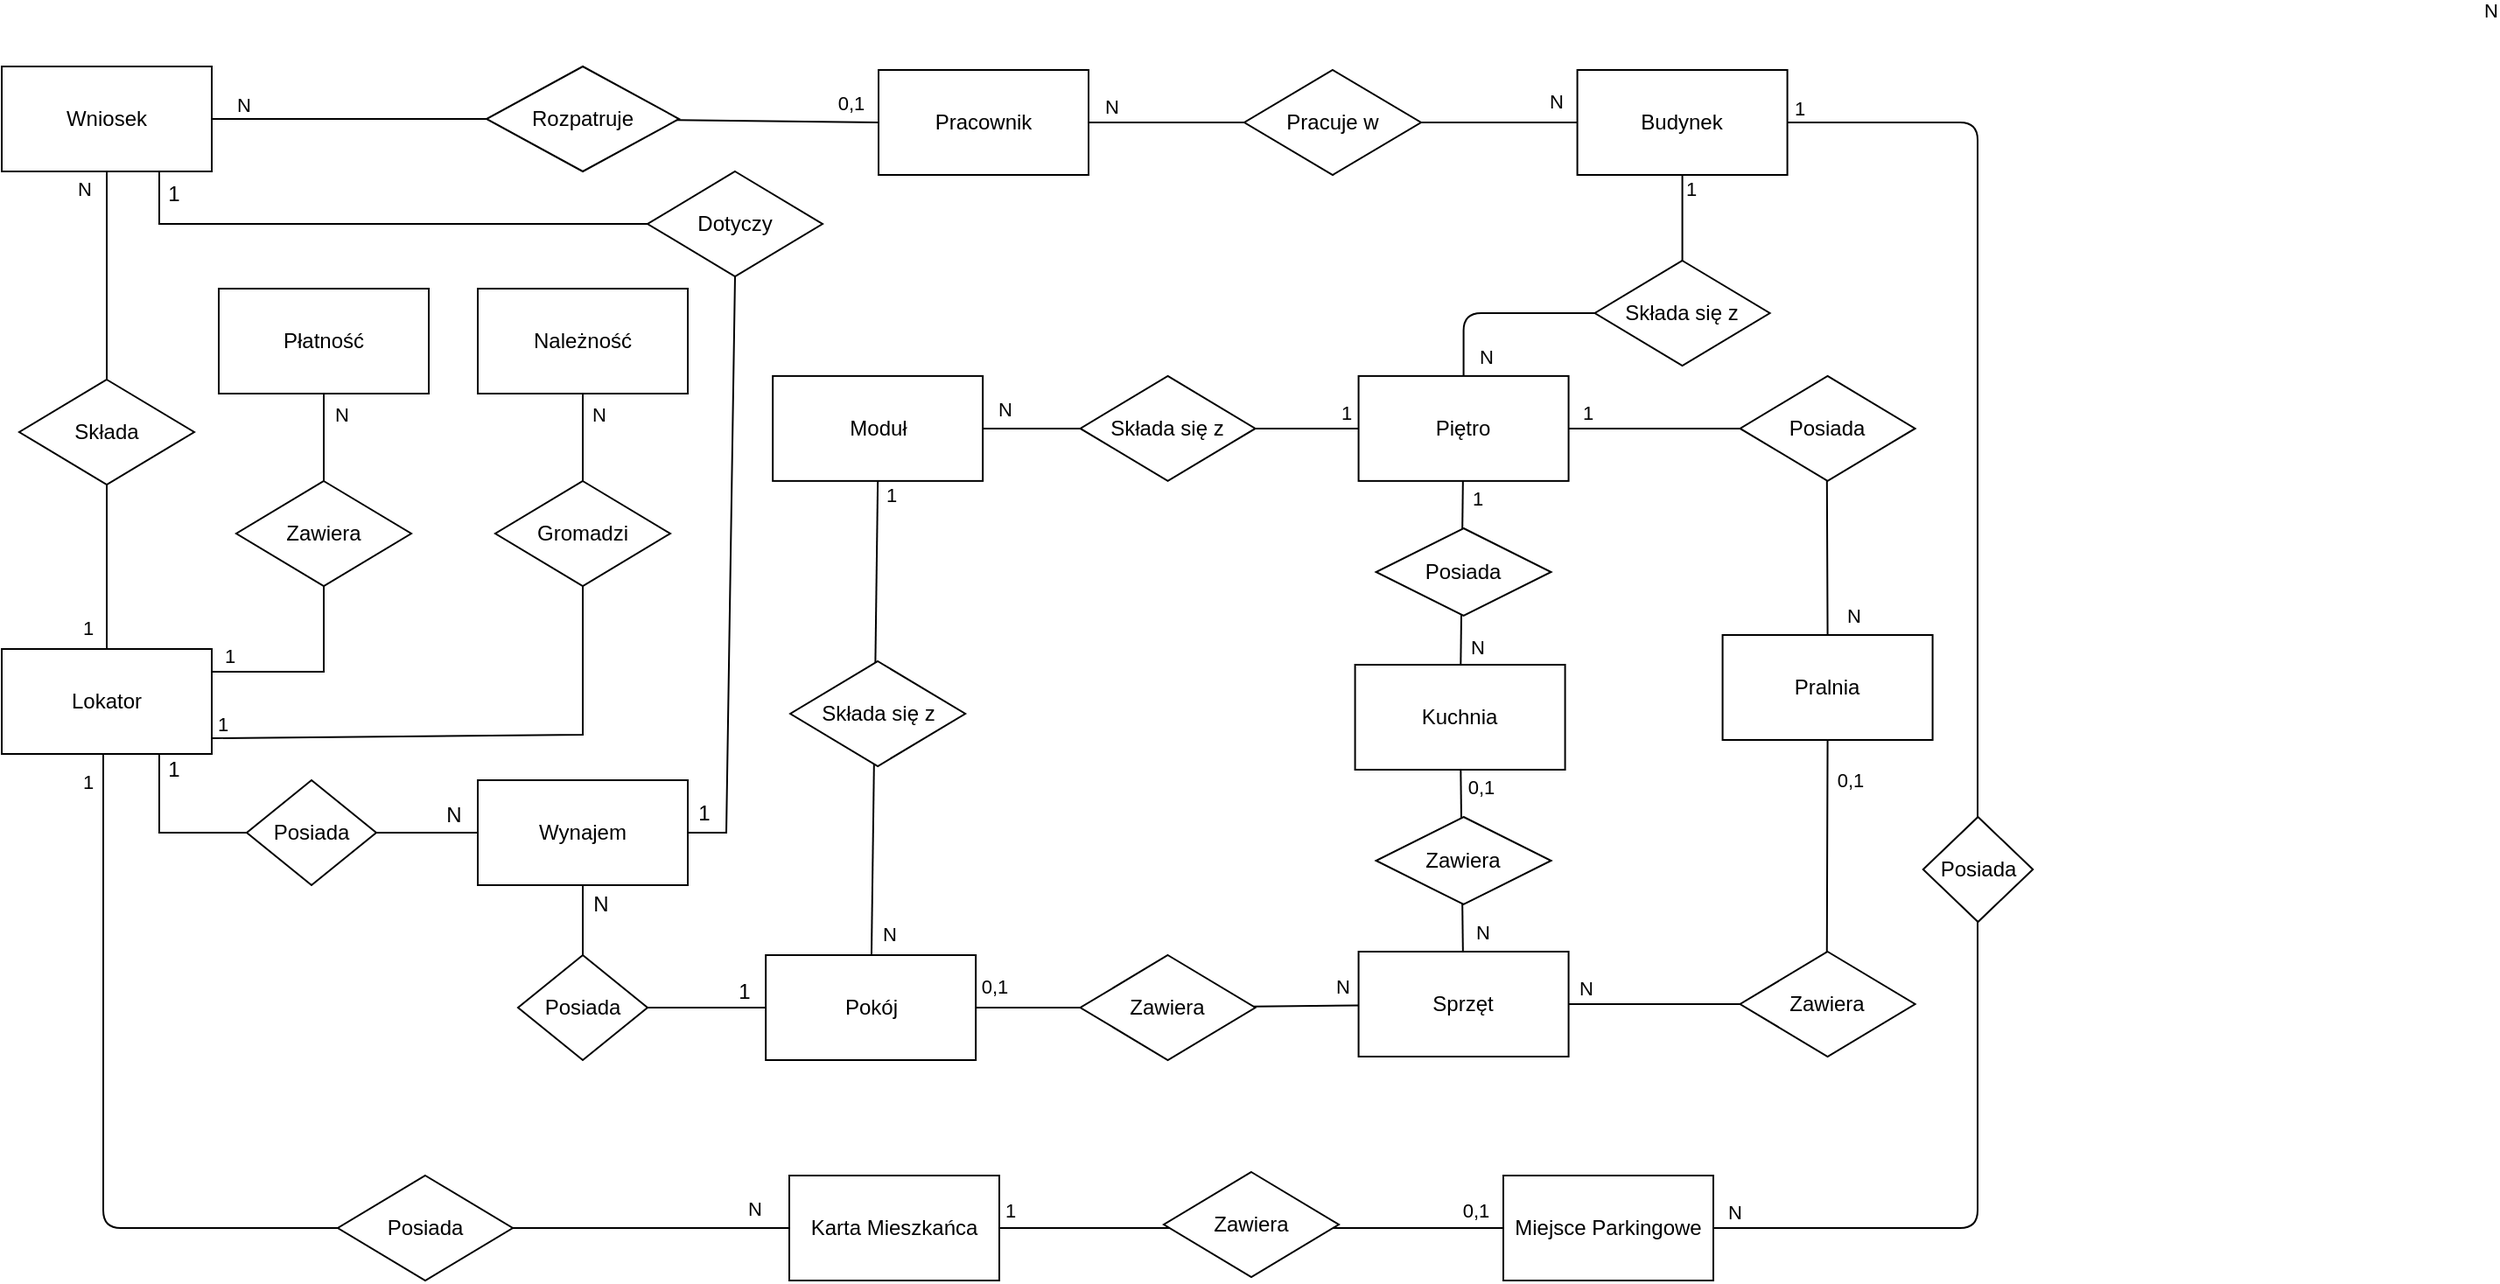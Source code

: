 <mxfile version="20.2.3" type="device"><diagram id="ybUsXqA0TqOhn0pLcdxy" name="Strona-1"><mxGraphModel dx="1185" dy="1541" grid="0" gridSize="10" guides="1" tooltips="1" connect="1" arrows="1" fold="1" page="1" pageScale="1" pageWidth="1169" pageHeight="827" math="0" shadow="0"><root><mxCell id="0"/><mxCell id="1" parent="0"/><mxCell id="5i0hi59sE8TKpZshIK6j-17" value="Budynek" style="rounded=0;whiteSpace=wrap;html=1;" parent="1" vertex="1"><mxGeometry x="905.29" y="32" width="120" height="60" as="geometry"/></mxCell><mxCell id="5i0hi59sE8TKpZshIK6j-18" value="Piętro" style="rounded=0;whiteSpace=wrap;html=1;" parent="1" vertex="1"><mxGeometry x="780.29" y="206.94" width="120" height="60" as="geometry"/></mxCell><mxCell id="5i0hi59sE8TKpZshIK6j-19" value="Moduł" style="rounded=0;whiteSpace=wrap;html=1;" parent="1" vertex="1"><mxGeometry x="445.57" y="206.94" width="120" height="60" as="geometry"/></mxCell><mxCell id="5i0hi59sE8TKpZshIK6j-20" value="Pokój" style="rounded=0;whiteSpace=wrap;html=1;" parent="1" vertex="1"><mxGeometry x="441.57" y="538" width="120" height="60" as="geometry"/></mxCell><mxCell id="5i0hi59sE8TKpZshIK6j-21" value="Wniosek" style="rounded=0;whiteSpace=wrap;html=1;" parent="1" vertex="1"><mxGeometry x="5.0" y="30" width="120" height="60" as="geometry"/></mxCell><mxCell id="5i0hi59sE8TKpZshIK6j-23" value="Lokator" style="rounded=0;whiteSpace=wrap;html=1;" parent="1" vertex="1"><mxGeometry x="5.0" y="363" width="120" height="60" as="geometry"/></mxCell><mxCell id="5i0hi59sE8TKpZshIK6j-24" value="Kuchnia" style="rounded=0;whiteSpace=wrap;html=1;" parent="1" vertex="1"><mxGeometry x="778.29" y="372" width="120" height="60" as="geometry"/></mxCell><mxCell id="5i0hi59sE8TKpZshIK6j-25" value="Pralnia" style="rounded=0;whiteSpace=wrap;html=1;" parent="1" vertex="1"><mxGeometry x="988.29" y="355" width="120" height="60" as="geometry"/></mxCell><mxCell id="5i0hi59sE8TKpZshIK6j-29" value="" style="endArrow=none;html=1;" parent="1" source="5i0hi59sE8TKpZshIK6j-24" target="5i0hi59sE8TKpZshIK6j-18" edge="1"><mxGeometry width="50" height="50" relative="1" as="geometry"><mxPoint x="742.29" y="451" as="sourcePoint"/><mxPoint x="792.29" y="401" as="targetPoint"/></mxGeometry></mxCell><mxCell id="KGe45JPa1zrBb4UBkDCg-5" value="1" style="edgeLabel;html=1;align=center;verticalAlign=middle;resizable=0;points=[];" parent="5i0hi59sE8TKpZshIK6j-29" vertex="1" connectable="0"><mxGeometry x="0.851" relative="1" as="geometry"><mxPoint x="8" y="2" as="offset"/></mxGeometry></mxCell><mxCell id="KGe45JPa1zrBb4UBkDCg-6" value="N" style="edgeLabel;html=1;align=center;verticalAlign=middle;resizable=0;points=[];" parent="5i0hi59sE8TKpZshIK6j-29" vertex="1" connectable="0"><mxGeometry x="-0.698" relative="1" as="geometry"><mxPoint x="9" y="6" as="offset"/></mxGeometry></mxCell><mxCell id="5i0hi59sE8TKpZshIK6j-30" value="" style="endArrow=none;html=1;exitX=0.5;exitY=0;exitDx=0;exitDy=0;" parent="1" source="5i0hi59sE8TKpZshIK6j-25" target="5i0hi59sE8TKpZshIK6j-18" edge="1"><mxGeometry width="50" height="50" relative="1" as="geometry"><mxPoint x="1066.29" y="309" as="sourcePoint"/><mxPoint x="831.79" y="349.94" as="targetPoint"/><Array as="points"><mxPoint x="1047.79" y="236.94"/></Array></mxGeometry></mxCell><mxCell id="KGe45JPa1zrBb4UBkDCg-13" value="1" style="edgeLabel;html=1;align=center;verticalAlign=middle;resizable=0;points=[];" parent="5i0hi59sE8TKpZshIK6j-30" vertex="1" connectable="0"><mxGeometry x="0.695" relative="1" as="geometry"><mxPoint x="-30" y="-9" as="offset"/></mxGeometry></mxCell><mxCell id="KGe45JPa1zrBb4UBkDCg-14" value="N" style="edgeLabel;html=1;align=center;verticalAlign=middle;resizable=0;points=[];" parent="5i0hi59sE8TKpZshIK6j-30" vertex="1" connectable="0"><mxGeometry x="-0.488" relative="1" as="geometry"><mxPoint x="379" y="-289" as="offset"/></mxGeometry></mxCell><mxCell id="5i0hi59sE8TKpZshIK6j-32" value="" style="endArrow=none;html=1;entryX=0.5;entryY=1;entryDx=0;entryDy=0;" parent="1" source="5i0hi59sE8TKpZshIK6j-20" target="5i0hi59sE8TKpZshIK6j-19" edge="1"><mxGeometry width="50" height="50" relative="1" as="geometry"><mxPoint x="609.57" y="568" as="sourcePoint"/><mxPoint x="501.57" y="387" as="targetPoint"/><Array as="points"/></mxGeometry></mxCell><mxCell id="KGe45JPa1zrBb4UBkDCg-1" value="1" style="edgeLabel;html=1;align=center;verticalAlign=middle;resizable=0;points=[];" parent="5i0hi59sE8TKpZshIK6j-32" vertex="1" connectable="0"><mxGeometry x="0.792" relative="1" as="geometry"><mxPoint x="8" y="-20" as="offset"/></mxGeometry></mxCell><mxCell id="KGe45JPa1zrBb4UBkDCg-2" value="N" style="edgeLabel;html=1;align=center;verticalAlign=middle;resizable=0;points=[];" parent="5i0hi59sE8TKpZshIK6j-32" vertex="1" connectable="0"><mxGeometry x="-0.681" relative="1" as="geometry"><mxPoint x="9" y="31" as="offset"/></mxGeometry></mxCell><mxCell id="5i0hi59sE8TKpZshIK6j-33" value="" style="endArrow=none;html=1;startArrow=none;exitX=0;exitY=0.5;exitDx=0;exitDy=0;" parent="1" source="6JrAORq_yr4ctaoqI3wt-42" target="5i0hi59sE8TKpZshIK6j-18" edge="1"><mxGeometry width="50" height="50" relative="1" as="geometry"><mxPoint x="954.79" y="202" as="sourcePoint"/><mxPoint x="869.79" y="261" as="targetPoint"/><Array as="points"><mxPoint x="840.29" y="171"/><mxPoint x="840.29" y="202"/></Array></mxGeometry></mxCell><mxCell id="KGe45JPa1zrBb4UBkDCg-16" value="N" style="edgeLabel;html=1;align=center;verticalAlign=middle;resizable=0;points=[];" parent="5i0hi59sE8TKpZshIK6j-33" vertex="1" connectable="0"><mxGeometry x="0.39" relative="1" as="geometry"><mxPoint x="12" y="23" as="offset"/></mxGeometry></mxCell><mxCell id="5i0hi59sE8TKpZshIK6j-35" value="Pracownik" style="rounded=0;whiteSpace=wrap;html=1;" parent="1" vertex="1"><mxGeometry x="506" y="32" width="120" height="60" as="geometry"/></mxCell><mxCell id="5i0hi59sE8TKpZshIK6j-36" value="" style="endArrow=none;html=1;entryX=0;entryY=0.5;entryDx=0;entryDy=0;" parent="1" source="5i0hi59sE8TKpZshIK6j-21" target="6JrAORq_yr4ctaoqI3wt-1" edge="1"><mxGeometry width="50" height="50" relative="1" as="geometry"><mxPoint x="398.0" y="744" as="sourcePoint"/><mxPoint x="215.28" y="58" as="targetPoint"/></mxGeometry></mxCell><mxCell id="KGe45JPa1zrBb4UBkDCg-19" value="0,1" style="edgeLabel;html=1;align=center;verticalAlign=middle;resizable=0;points=[];" parent="5i0hi59sE8TKpZshIK6j-36" vertex="1" connectable="0"><mxGeometry x="-0.427" relative="1" as="geometry"><mxPoint x="320" y="-9" as="offset"/></mxGeometry></mxCell><mxCell id="KGe45JPa1zrBb4UBkDCg-20" value="N" style="edgeLabel;html=1;align=center;verticalAlign=middle;resizable=0;points=[];" parent="5i0hi59sE8TKpZshIK6j-36" vertex="1" connectable="0"><mxGeometry x="-0.752" relative="1" as="geometry"><mxPoint x="-2" y="-8" as="offset"/></mxGeometry></mxCell><mxCell id="5i0hi59sE8TKpZshIK6j-37" value="" style="endArrow=none;html=1;startArrow=none;exitX=1;exitY=0.5;exitDx=0;exitDy=0;" parent="1" source="6JrAORq_yr4ctaoqI3wt-29" target="5i0hi59sE8TKpZshIK6j-17" edge="1"><mxGeometry width="50" height="50" relative="1" as="geometry"><mxPoint x="800.79" y="92" as="sourcePoint"/><mxPoint x="829.29" y="356" as="targetPoint"/></mxGeometry></mxCell><mxCell id="5i0hi59sE8TKpZshIK6j-42" value="Należność" style="rounded=0;whiteSpace=wrap;html=1;" parent="1" vertex="1"><mxGeometry x="277" y="157" width="120" height="60" as="geometry"/></mxCell><mxCell id="5i0hi59sE8TKpZshIK6j-54" value="Miejsce Parkingowe" style="rounded=0;whiteSpace=wrap;html=1;" parent="1" vertex="1"><mxGeometry x="863" y="664" width="120" height="60" as="geometry"/></mxCell><mxCell id="5i0hi59sE8TKpZshIK6j-55" value="" style="endArrow=none;html=1;startArrow=none;entryX=0;entryY=0.5;entryDx=0;entryDy=0;" parent="1" target="5i0hi59sE8TKpZshIK6j-54" edge="1"><mxGeometry width="50" height="50" relative="1" as="geometry"><mxPoint x="565" y="694" as="sourcePoint"/><mxPoint x="853" y="694" as="targetPoint"/></mxGeometry></mxCell><mxCell id="KGe45JPa1zrBb4UBkDCg-23" value="N" style="edgeLabel;html=1;align=center;verticalAlign=middle;resizable=0;points=[];" parent="5i0hi59sE8TKpZshIK6j-55" vertex="1" connectable="0"><mxGeometry x="0.52" relative="1" as="geometry"><mxPoint x="-357" y="-11" as="offset"/></mxGeometry></mxCell><mxCell id="KGe45JPa1zrBb4UBkDCg-24" value="0,1" style="edgeLabel;html=1;align=center;verticalAlign=middle;resizable=0;points=[];" parent="5i0hi59sE8TKpZshIK6j-55" vertex="1" connectable="0"><mxGeometry x="0.551" relative="1" as="geometry"><mxPoint x="51" y="-10" as="offset"/></mxGeometry></mxCell><mxCell id="5i0hi59sE8TKpZshIK6j-56" value="" style="endArrow=none;html=1;edgeStyle=elbowEdgeStyle;exitX=1;exitY=0.5;exitDx=0;exitDy=0;" parent="1" source="5i0hi59sE8TKpZshIK6j-54" target="5i0hi59sE8TKpZshIK6j-17" edge="1"><mxGeometry width="50" height="50" relative="1" as="geometry"><mxPoint x="988" y="694" as="sourcePoint"/><mxPoint x="899.29" y="323" as="targetPoint"/><Array as="points"><mxPoint x="1134" y="405"/><mxPoint x="1165.29" y="227"/><mxPoint x="1198.29" y="230"/><mxPoint x="1209.29" y="292"/><mxPoint x="1130.29" y="225"/><mxPoint x="1075.29" y="303"/></Array></mxGeometry></mxCell><mxCell id="KGe45JPa1zrBb4UBkDCg-21" value="1" style="edgeLabel;html=1;align=center;verticalAlign=middle;resizable=0;points=[];" parent="5i0hi59sE8TKpZshIK6j-56" vertex="1" connectable="0"><mxGeometry x="0.966" relative="1" as="geometry"><mxPoint x="-9" y="-8" as="offset"/></mxGeometry></mxCell><mxCell id="KGe45JPa1zrBb4UBkDCg-22" value="N" style="edgeLabel;html=1;align=center;verticalAlign=middle;resizable=0;points=[];" parent="5i0hi59sE8TKpZshIK6j-56" vertex="1" connectable="0"><mxGeometry x="-0.979" relative="1" as="geometry"><mxPoint x="2" y="-9" as="offset"/></mxGeometry></mxCell><mxCell id="5i0hi59sE8TKpZshIK6j-62" value="Sprzęt" style="rounded=0;whiteSpace=wrap;html=1;" parent="1" vertex="1"><mxGeometry x="780.29" y="536" width="120" height="60" as="geometry"/></mxCell><mxCell id="5i0hi59sE8TKpZshIK6j-63" value="" style="endArrow=none;html=1;startArrow=none;" parent="1" source="6JrAORq_yr4ctaoqI3wt-66" target="5i0hi59sE8TKpZshIK6j-20" edge="1"><mxGeometry width="50" height="50" relative="1" as="geometry"><mxPoint x="740.29" y="539" as="sourcePoint"/><mxPoint x="790.29" y="489" as="targetPoint"/></mxGeometry></mxCell><mxCell id="KGe45JPa1zrBb4UBkDCg-8" value="0,1" style="edgeLabel;html=1;align=center;verticalAlign=middle;resizable=0;points=[];" parent="5i0hi59sE8TKpZshIK6j-63" vertex="1" connectable="0"><mxGeometry x="0.557" relative="1" as="geometry"><mxPoint x="-3" y="-12" as="offset"/></mxGeometry></mxCell><mxCell id="5i0hi59sE8TKpZshIK6j-64" value="" style="endArrow=none;html=1;" parent="1" source="5i0hi59sE8TKpZshIK6j-62" target="5i0hi59sE8TKpZshIK6j-24" edge="1"><mxGeometry width="50" height="50" relative="1" as="geometry"><mxPoint x="707.29" y="541" as="sourcePoint"/><mxPoint x="757.29" y="491" as="targetPoint"/></mxGeometry></mxCell><mxCell id="KGe45JPa1zrBb4UBkDCg-3" value="0,1" style="edgeLabel;html=1;align=center;verticalAlign=middle;resizable=0;points=[];" parent="5i0hi59sE8TKpZshIK6j-64" vertex="1" connectable="0"><mxGeometry x="0.767" relative="1" as="geometry"><mxPoint x="11" y="-2" as="offset"/></mxGeometry></mxCell><mxCell id="KGe45JPa1zrBb4UBkDCg-4" value="N" style="edgeLabel;html=1;align=center;verticalAlign=middle;resizable=0;points=[];" parent="5i0hi59sE8TKpZshIK6j-64" vertex="1" connectable="0"><mxGeometry x="-0.607" relative="1" as="geometry"><mxPoint x="11" y="9" as="offset"/></mxGeometry></mxCell><mxCell id="5i0hi59sE8TKpZshIK6j-65" value="" style="endArrow=none;html=1;exitX=1;exitY=0.5;exitDx=0;exitDy=0;entryX=0.5;entryY=1;entryDx=0;entryDy=0;" parent="1" source="5i0hi59sE8TKpZshIK6j-62" target="5i0hi59sE8TKpZshIK6j-25" edge="1"><mxGeometry width="50" height="50" relative="1" as="geometry"><mxPoint x="746.79" y="541" as="sourcePoint"/><mxPoint x="1023.79" y="486.546" as="targetPoint"/><Array as="points"><mxPoint x="1047.79" y="566"/></Array></mxGeometry></mxCell><mxCell id="KGe45JPa1zrBb4UBkDCg-37" value="0,1" style="edgeLabel;html=1;align=center;verticalAlign=middle;resizable=0;points=[];" parent="5i0hi59sE8TKpZshIK6j-65" vertex="1" connectable="0"><mxGeometry x="0.39" y="1" relative="1" as="geometry"><mxPoint x="14" y="-68" as="offset"/></mxGeometry></mxCell><mxCell id="KGe45JPa1zrBb4UBkDCg-38" value="N" style="edgeLabel;html=1;align=center;verticalAlign=middle;resizable=0;points=[];" parent="5i0hi59sE8TKpZshIK6j-65" vertex="1" connectable="0"><mxGeometry x="-0.547" relative="1" as="geometry"><mxPoint x="-58" y="-9" as="offset"/></mxGeometry></mxCell><mxCell id="5i0hi59sE8TKpZshIK6j-71" value="Extends" style="endArrow=none;endSize=16;endFill=0;noLabel=1;fontColor=none;labelBackgroundColor=none;entryX=0.5;entryY=1;entryDx=0;entryDy=0;" parent="1" source="5i0hi59sE8TKpZshIK6j-23" target="5i0hi59sE8TKpZshIK6j-21" edge="1"><mxGeometry x="0.191" y="40" width="160" relative="1" as="geometry"><mxPoint x="5.0" y="229" as="sourcePoint"/><mxPoint x="107.0" y="249" as="targetPoint"/><mxPoint as="offset"/></mxGeometry></mxCell><mxCell id="KGe45JPa1zrBb4UBkDCg-33" value="1" style="edgeLabel;html=1;align=center;verticalAlign=middle;resizable=0;points=[];" parent="5i0hi59sE8TKpZshIK6j-71" vertex="1" connectable="0"><mxGeometry x="-0.844" y="1" relative="1" as="geometry"><mxPoint x="-10" y="9" as="offset"/></mxGeometry></mxCell><mxCell id="KGe45JPa1zrBb4UBkDCg-34" value="N" style="edgeLabel;html=1;align=center;verticalAlign=middle;resizable=0;points=[];" parent="5i0hi59sE8TKpZshIK6j-71" vertex="1" connectable="0"><mxGeometry x="0.912" y="1" relative="1" as="geometry"><mxPoint x="-12" y="-2" as="offset"/></mxGeometry></mxCell><mxCell id="6JrAORq_yr4ctaoqI3wt-1" value="Rozpatruje" style="rhombus;whiteSpace=wrap;html=1;" parent="1" vertex="1"><mxGeometry x="282" y="30" width="110" height="60" as="geometry"/></mxCell><mxCell id="6JrAORq_yr4ctaoqI3wt-18" value="" style="endArrow=none;html=1;rounded=0;entryX=0;entryY=0.5;entryDx=0;entryDy=0;" parent="1" source="6JrAORq_yr4ctaoqI3wt-1" target="5i0hi59sE8TKpZshIK6j-35" edge="1"><mxGeometry width="50" height="50" relative="1" as="geometry"><mxPoint x="502.29" y="201" as="sourcePoint"/><mxPoint x="552.29" y="151" as="targetPoint"/></mxGeometry></mxCell><mxCell id="6JrAORq_yr4ctaoqI3wt-19" value="Składa" style="rhombus;whiteSpace=wrap;html=1;" parent="1" vertex="1"><mxGeometry x="15.0" y="209" width="100" height="60" as="geometry"/></mxCell><mxCell id="6JrAORq_yr4ctaoqI3wt-25" value="Posiada" style="rhombus;whiteSpace=wrap;html=1;" parent="1" vertex="1"><mxGeometry x="1102.88" y="459" width="62.71" height="60" as="geometry"/></mxCell><mxCell id="6JrAORq_yr4ctaoqI3wt-29" value="Pracuje w" style="rhombus;whiteSpace=wrap;html=1;" parent="1" vertex="1"><mxGeometry x="715" y="32" width="101" height="60" as="geometry"/></mxCell><mxCell id="6JrAORq_yr4ctaoqI3wt-39" value="" style="endArrow=none;html=1;" parent="1" source="5i0hi59sE8TKpZshIK6j-35" target="6JrAORq_yr4ctaoqI3wt-29" edge="1"><mxGeometry width="50" height="50" relative="1" as="geometry"><mxPoint x="737.29" y="56.481" as="sourcePoint"/><mxPoint x="991.29" y="58.519" as="targetPoint"/></mxGeometry></mxCell><mxCell id="6JrAORq_yr4ctaoqI3wt-40" value="N" style="edgeLabel;html=1;align=center;verticalAlign=middle;resizable=0;points=[];" parent="6JrAORq_yr4ctaoqI3wt-39" vertex="1" connectable="0"><mxGeometry x="-0.522" relative="1" as="geometry"><mxPoint x="-9" y="-9" as="offset"/></mxGeometry></mxCell><mxCell id="6JrAORq_yr4ctaoqI3wt-41" value="N" style="edgeLabel;html=1;align=center;verticalAlign=middle;resizable=0;points=[];" parent="6JrAORq_yr4ctaoqI3wt-39" vertex="1" connectable="0"><mxGeometry x="-0.133" relative="1" as="geometry"><mxPoint x="228" y="-12" as="offset"/></mxGeometry></mxCell><mxCell id="6JrAORq_yr4ctaoqI3wt-43" value="Składa się z" style="rhombus;whiteSpace=wrap;html=1;" parent="1" vertex="1"><mxGeometry x="455.57" y="370" width="100" height="60" as="geometry"/></mxCell><mxCell id="6JrAORq_yr4ctaoqI3wt-48" value="" style="endArrow=none;html=1;entryX=0;entryY=0.5;entryDx=0;entryDy=0;exitX=1;exitY=0.5;exitDx=0;exitDy=0;" parent="1" source="5i0hi59sE8TKpZshIK6j-19" target="5i0hi59sE8TKpZshIK6j-18" edge="1"><mxGeometry width="50" height="50" relative="1" as="geometry"><mxPoint x="678.29" y="301.94" as="sourcePoint"/><mxPoint x="682.29" y="298.945" as="targetPoint"/></mxGeometry></mxCell><mxCell id="6JrAORq_yr4ctaoqI3wt-49" value="1" style="edgeLabel;html=1;align=center;verticalAlign=middle;resizable=0;points=[];" parent="6JrAORq_yr4ctaoqI3wt-48" vertex="1" connectable="0"><mxGeometry x="0.695" relative="1" as="geometry"><mxPoint x="25" y="-9" as="offset"/></mxGeometry></mxCell><mxCell id="6JrAORq_yr4ctaoqI3wt-50" value="N" style="edgeLabel;html=1;align=center;verticalAlign=middle;resizable=0;points=[];" parent="6JrAORq_yr4ctaoqI3wt-48" vertex="1" connectable="0"><mxGeometry x="-0.488" relative="1" as="geometry"><mxPoint x="-43" y="-11" as="offset"/></mxGeometry></mxCell><mxCell id="6JrAORq_yr4ctaoqI3wt-42" value="Składa się z" style="rhombus;whiteSpace=wrap;html=1;" parent="1" vertex="1"><mxGeometry x="915.29" y="141" width="100" height="60" as="geometry"/></mxCell><mxCell id="6JrAORq_yr4ctaoqI3wt-51" value="" style="endArrow=none;html=1;" parent="1" source="5i0hi59sE8TKpZshIK6j-17" target="6JrAORq_yr4ctaoqI3wt-42" edge="1"><mxGeometry width="50" height="50" relative="1" as="geometry"><mxPoint x="805.844" y="205" as="sourcePoint"/><mxPoint x="826.736" y="329" as="targetPoint"/></mxGeometry></mxCell><mxCell id="6JrAORq_yr4ctaoqI3wt-52" value="1" style="edgeLabel;html=1;align=center;verticalAlign=middle;resizable=0;points=[];" parent="6JrAORq_yr4ctaoqI3wt-51" vertex="1" connectable="0"><mxGeometry x="-0.831" relative="1" as="geometry"><mxPoint x="4" y="4" as="offset"/></mxGeometry></mxCell><mxCell id="6JrAORq_yr4ctaoqI3wt-57" value="" style="endArrow=none;html=1;edgeStyle=elbowEdgeStyle;exitX=0;exitY=0.5;exitDx=0;exitDy=0;" parent="1" source="5i0hi59sE8TKpZshIK6j-46" target="5i0hi59sE8TKpZshIK6j-23" edge="1"><mxGeometry width="50" height="50" relative="1" as="geometry"><mxPoint x="445" y="694" as="sourcePoint"/><mxPoint x="-202" y="398" as="targetPoint"/><Array as="points"><mxPoint x="63.0" y="691"/><mxPoint x="156.0" y="516"/><mxPoint x="77.0" y="449"/><mxPoint x="22.0" y="527"/></Array></mxGeometry></mxCell><mxCell id="6JrAORq_yr4ctaoqI3wt-58" value="1" style="edgeLabel;html=1;align=center;verticalAlign=middle;resizable=0;points=[];" parent="6JrAORq_yr4ctaoqI3wt-57" vertex="1" connectable="0"><mxGeometry x="0.966" relative="1" as="geometry"><mxPoint x="-9" y="4" as="offset"/></mxGeometry></mxCell><mxCell id="6JrAORq_yr4ctaoqI3wt-59" value="N" style="edgeLabel;html=1;align=center;verticalAlign=middle;resizable=0;points=[];" parent="6JrAORq_yr4ctaoqI3wt-57" vertex="1" connectable="0"><mxGeometry x="-0.979" relative="1" as="geometry"><mxPoint x="615" y="-350" as="offset"/></mxGeometry></mxCell><mxCell id="6JrAORq_yr4ctaoqI3wt-66" value="Zawiera" style="rhombus;whiteSpace=wrap;html=1;" parent="1" vertex="1"><mxGeometry x="621.29" y="538" width="100" height="60" as="geometry"/></mxCell><mxCell id="6JrAORq_yr4ctaoqI3wt-69" value="" style="endArrow=none;html=1;" parent="1" source="5i0hi59sE8TKpZshIK6j-62" target="6JrAORq_yr4ctaoqI3wt-66" edge="1"><mxGeometry width="50" height="50" relative="1" as="geometry"><mxPoint x="780.29" y="566.354" as="sourcePoint"/><mxPoint x="561.57" y="567.646" as="targetPoint"/></mxGeometry></mxCell><mxCell id="6JrAORq_yr4ctaoqI3wt-70" value="N" style="edgeLabel;html=1;align=center;verticalAlign=middle;resizable=0;points=[];" parent="6JrAORq_yr4ctaoqI3wt-69" vertex="1" connectable="0"><mxGeometry x="-0.67" relative="1" as="geometry"><mxPoint y="-11" as="offset"/></mxGeometry></mxCell><mxCell id="6JrAORq_yr4ctaoqI3wt-75" value="Składa się z" style="rhombus;whiteSpace=wrap;html=1;" parent="1" vertex="1"><mxGeometry x="621.29" y="206.94" width="100" height="60" as="geometry"/></mxCell><mxCell id="6JrAORq_yr4ctaoqI3wt-76" value="Posiada" style="rhombus;whiteSpace=wrap;html=1;" parent="1" vertex="1"><mxGeometry x="998.29" y="206.94" width="100" height="60" as="geometry"/></mxCell><mxCell id="6JrAORq_yr4ctaoqI3wt-81" value="Zawiera" style="rhombus;whiteSpace=wrap;html=1;" parent="1" vertex="1"><mxGeometry x="998.29" y="536" width="100" height="60" as="geometry"/></mxCell><mxCell id="6JrAORq_yr4ctaoqI3wt-82" value="Zawiera" style="rhombus;whiteSpace=wrap;html=1;" parent="1" vertex="1"><mxGeometry x="790.29" y="459" width="100" height="50" as="geometry"/></mxCell><mxCell id="6JrAORq_yr4ctaoqI3wt-83" value="Posiada" style="rhombus;whiteSpace=wrap;html=1;" parent="1" vertex="1"><mxGeometry x="790.29" y="294" width="100" height="50" as="geometry"/></mxCell><mxCell id="6JrAORq_yr4ctaoqI3wt-85" value="Płatność" style="rounded=0;whiteSpace=wrap;html=1;" parent="1" vertex="1"><mxGeometry x="129.0" y="157" width="120" height="60" as="geometry"/></mxCell><mxCell id="6JrAORq_yr4ctaoqI3wt-92" value="Zawiera" style="rhombus;whiteSpace=wrap;html=1;" parent="1" vertex="1"><mxGeometry x="139" y="267" width="100" height="60" as="geometry"/></mxCell><mxCell id="6JrAORq_yr4ctaoqI3wt-94" value="Gromadzi" style="rhombus;whiteSpace=wrap;html=1;" parent="1" vertex="1"><mxGeometry x="287" y="267" width="100" height="60" as="geometry"/></mxCell><mxCell id="6JrAORq_yr4ctaoqI3wt-98" value="Posiada" style="rhombus;whiteSpace=wrap;html=1;" parent="1" vertex="1"><mxGeometry x="197" y="664" width="100" height="60" as="geometry"/></mxCell><mxCell id="6JrAORq_yr4ctaoqI3wt-99" value="Zawiera" style="rhombus;whiteSpace=wrap;html=1;" parent="1" vertex="1"><mxGeometry x="669" y="662" width="100" height="60" as="geometry"/></mxCell><mxCell id="5i0hi59sE8TKpZshIK6j-46" value="Karta Mieszkańca" style="rounded=0;whiteSpace=wrap;html=1;" parent="1" vertex="1"><mxGeometry x="455" y="664" width="120" height="60" as="geometry"/></mxCell><mxCell id="6JrAORq_yr4ctaoqI3wt-108" value="1" style="edgeLabel;html=1;align=center;verticalAlign=middle;resizable=0;points=[];" parent="1" vertex="1" connectable="0"><mxGeometry x="441.574" y="692" as="geometry"><mxPoint x="139" y="-8" as="offset"/></mxGeometry></mxCell><mxCell id="qc6VPEahysuvrWU1KGFT-1" value="Wynajem" style="rounded=0;whiteSpace=wrap;html=1;" parent="1" vertex="1"><mxGeometry x="277" y="438" width="120" height="60" as="geometry"/></mxCell><mxCell id="qc6VPEahysuvrWU1KGFT-3" value="Posiada" style="rhombus;whiteSpace=wrap;html=1;" parent="1" vertex="1"><mxGeometry x="145" y="438" width="74" height="60" as="geometry"/></mxCell><mxCell id="qc6VPEahysuvrWU1KGFT-4" value="Posiada" style="rhombus;whiteSpace=wrap;html=1;" parent="1" vertex="1"><mxGeometry x="300" y="538" width="74" height="60" as="geometry"/></mxCell><mxCell id="qc6VPEahysuvrWU1KGFT-5" value="" style="endArrow=none;html=1;rounded=0;exitX=1;exitY=0.5;exitDx=0;exitDy=0;entryX=0.5;entryY=1;entryDx=0;entryDy=0;" parent="1" target="6JrAORq_yr4ctaoqI3wt-94" edge="1"><mxGeometry width="50" height="50" relative="1" as="geometry"><mxPoint x="125" y="414" as="sourcePoint"/><mxPoint x="336" y="414" as="targetPoint"/><Array as="points"><mxPoint x="337" y="412"/></Array></mxGeometry></mxCell><mxCell id="qc6VPEahysuvrWU1KGFT-7" value="" style="endArrow=none;html=1;rounded=0;exitX=1;exitY=0;exitDx=0;exitDy=0;entryX=0.5;entryY=1;entryDx=0;entryDy=0;" parent="1" target="6JrAORq_yr4ctaoqI3wt-92" edge="1"><mxGeometry width="50" height="50" relative="1" as="geometry"><mxPoint x="125" y="376" as="sourcePoint"/><mxPoint x="190" y="328" as="targetPoint"/><Array as="points"><mxPoint x="189" y="376"/></Array></mxGeometry></mxCell><mxCell id="qc6VPEahysuvrWU1KGFT-12" value="" style="endArrow=none;html=1;rounded=0;entryX=0.75;entryY=1;entryDx=0;entryDy=0;exitX=0;exitY=0.5;exitDx=0;exitDy=0;" parent="1" source="qc6VPEahysuvrWU1KGFT-3" target="5i0hi59sE8TKpZshIK6j-23" edge="1"><mxGeometry width="50" height="50" relative="1" as="geometry"><mxPoint x="91" y="471" as="sourcePoint"/><mxPoint x="102" y="446" as="targetPoint"/><Array as="points"><mxPoint x="95" y="468"/></Array></mxGeometry></mxCell><mxCell id="qc6VPEahysuvrWU1KGFT-14" value="" style="endArrow=none;html=1;rounded=0;entryX=0;entryY=0.5;entryDx=0;entryDy=0;exitX=1;exitY=0.5;exitDx=0;exitDy=0;" parent="1" source="qc6VPEahysuvrWU1KGFT-3" target="qc6VPEahysuvrWU1KGFT-1" edge="1"><mxGeometry width="50" height="50" relative="1" as="geometry"><mxPoint x="175" y="509" as="sourcePoint"/><mxPoint x="225" y="459" as="targetPoint"/></mxGeometry></mxCell><mxCell id="qc6VPEahysuvrWU1KGFT-15" value="" style="endArrow=none;html=1;rounded=0;entryX=0;entryY=0.5;entryDx=0;entryDy=0;exitX=1;exitY=0.5;exitDx=0;exitDy=0;" parent="1" source="qc6VPEahysuvrWU1KGFT-4" target="5i0hi59sE8TKpZshIK6j-20" edge="1"><mxGeometry width="50" height="50" relative="1" as="geometry"><mxPoint x="377" y="612" as="sourcePoint"/><mxPoint x="427" y="562" as="targetPoint"/></mxGeometry></mxCell><mxCell id="qc6VPEahysuvrWU1KGFT-17" value="" style="endArrow=none;html=1;rounded=0;entryX=0.5;entryY=1;entryDx=0;entryDy=0;exitX=0.5;exitY=0;exitDx=0;exitDy=0;" parent="1" source="qc6VPEahysuvrWU1KGFT-4" target="qc6VPEahysuvrWU1KGFT-1" edge="1"><mxGeometry width="50" height="50" relative="1" as="geometry"><mxPoint x="227" y="574" as="sourcePoint"/><mxPoint x="277" y="524" as="targetPoint"/></mxGeometry></mxCell><mxCell id="qc6VPEahysuvrWU1KGFT-18" value="" style="endArrow=none;html=1;rounded=0;entryX=0.5;entryY=1;entryDx=0;entryDy=0;exitX=0.5;exitY=0;exitDx=0;exitDy=0;" parent="1" source="6JrAORq_yr4ctaoqI3wt-92" target="6JrAORq_yr4ctaoqI3wt-85" edge="1"><mxGeometry width="50" height="50" relative="1" as="geometry"><mxPoint x="695" y="411" as="sourcePoint"/><mxPoint x="745" y="361" as="targetPoint"/></mxGeometry></mxCell><mxCell id="qc6VPEahysuvrWU1KGFT-20" value="" style="endArrow=none;html=1;rounded=0;entryX=0.5;entryY=1;entryDx=0;entryDy=0;exitX=0.5;exitY=0;exitDx=0;exitDy=0;" parent="1" source="6JrAORq_yr4ctaoqI3wt-94" target="5i0hi59sE8TKpZshIK6j-42" edge="1"><mxGeometry width="50" height="50" relative="1" as="geometry"><mxPoint x="308" y="271" as="sourcePoint"/><mxPoint x="308" y="221" as="targetPoint"/></mxGeometry></mxCell><mxCell id="qc6VPEahysuvrWU1KGFT-22" value="1" style="edgeLabel;html=1;align=center;verticalAlign=middle;resizable=0;points=[];" parent="1" vertex="1" connectable="0"><mxGeometry x="74" y="371" as="geometry"><mxPoint x="61" y="-4" as="offset"/></mxGeometry></mxCell><mxCell id="qc6VPEahysuvrWU1KGFT-23" value="1" style="edgeLabel;html=1;align=center;verticalAlign=middle;resizable=0;points=[];" parent="1" vertex="1" connectable="0"><mxGeometry x="84" y="381" as="geometry"><mxPoint x="47" y="25" as="offset"/></mxGeometry></mxCell><mxCell id="qc6VPEahysuvrWU1KGFT-25" value="N" style="edgeLabel;html=1;align=center;verticalAlign=middle;resizable=0;points=[];" parent="1" vertex="1" connectable="0"><mxGeometry x="531.54" y="546.004" as="geometry"><mxPoint x="-186" y="-317" as="offset"/></mxGeometry></mxCell><mxCell id="qc6VPEahysuvrWU1KGFT-26" value="N" style="edgeLabel;html=1;align=center;verticalAlign=middle;resizable=0;points=[];" parent="1" vertex="1" connectable="0"><mxGeometry x="521.54" y="536.004" as="geometry"><mxPoint x="-323" y="-307" as="offset"/></mxGeometry></mxCell><mxCell id="qc6VPEahysuvrWU1KGFT-29" value="N" style="text;html=1;align=center;verticalAlign=middle;resizable=0;points=[];autosize=1;strokeColor=none;fillColor=none;" parent="1" vertex="1"><mxGeometry x="249" y="445" width="27" height="26" as="geometry"/></mxCell><mxCell id="qc6VPEahysuvrWU1KGFT-30" value="N" style="text;html=1;align=center;verticalAlign=middle;resizable=0;points=[];autosize=1;strokeColor=none;fillColor=none;" parent="1" vertex="1"><mxGeometry x="333" y="496" width="27" height="26" as="geometry"/></mxCell><mxCell id="qc6VPEahysuvrWU1KGFT-32" value="1" style="text;html=1;align=center;verticalAlign=middle;resizable=0;points=[];autosize=1;strokeColor=none;fillColor=none;" parent="1" vertex="1"><mxGeometry x="90" y="419" width="25" height="26" as="geometry"/></mxCell><mxCell id="qc6VPEahysuvrWU1KGFT-33" value="1" style="text;html=1;align=center;verticalAlign=middle;resizable=0;points=[];autosize=1;strokeColor=none;fillColor=none;" parent="1" vertex="1"><mxGeometry x="416.57" y="546" width="25" height="26" as="geometry"/></mxCell><mxCell id="gi_3gAWBoHaXMXYzzWTG-1" value="Dotyczy" style="rhombus;whiteSpace=wrap;html=1;" vertex="1" parent="1"><mxGeometry x="374" y="90" width="100" height="60" as="geometry"/></mxCell><mxCell id="gi_3gAWBoHaXMXYzzWTG-5" value="" style="endArrow=none;html=1;rounded=0;entryX=0;entryY=0.5;entryDx=0;entryDy=0;exitX=0.75;exitY=1;exitDx=0;exitDy=0;" edge="1" parent="1" source="5i0hi59sE8TKpZshIK6j-21" target="gi_3gAWBoHaXMXYzzWTG-1"><mxGeometry width="50" height="50" relative="1" as="geometry"><mxPoint x="109" y="120" as="sourcePoint"/><mxPoint x="745" y="361" as="targetPoint"/><Array as="points"><mxPoint x="95" y="120"/></Array></mxGeometry></mxCell><mxCell id="gi_3gAWBoHaXMXYzzWTG-6" value="" style="endArrow=none;html=1;rounded=0;exitX=1;exitY=0.5;exitDx=0;exitDy=0;entryX=0.5;entryY=1;entryDx=0;entryDy=0;" edge="1" parent="1" source="qc6VPEahysuvrWU1KGFT-1" target="gi_3gAWBoHaXMXYzzWTG-1"><mxGeometry width="50" height="50" relative="1" as="geometry"><mxPoint x="695" y="411" as="sourcePoint"/><mxPoint x="745" y="361" as="targetPoint"/><Array as="points"><mxPoint x="419" y="468"/></Array></mxGeometry></mxCell><mxCell id="gi_3gAWBoHaXMXYzzWTG-8" value="1" style="text;html=1;align=center;verticalAlign=middle;resizable=0;points=[];autosize=1;strokeColor=none;fillColor=none;" vertex="1" parent="1"><mxGeometry x="90" y="90" width="25" height="26" as="geometry"/></mxCell><mxCell id="gi_3gAWBoHaXMXYzzWTG-9" value="1" style="text;html=1;align=center;verticalAlign=middle;resizable=0;points=[];autosize=1;strokeColor=none;fillColor=none;" vertex="1" parent="1"><mxGeometry x="393" y="444" width="25" height="26" as="geometry"/></mxCell></root></mxGraphModel></diagram></mxfile>